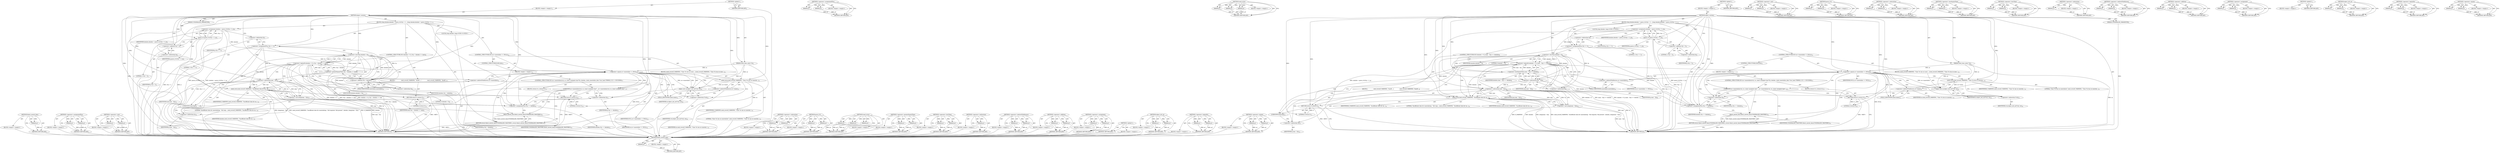 digraph "&lt;operator&gt;.equals" {
vulnerable_177 [label=<(METHOD,finish_nested_data)>];
vulnerable_178 [label=<(PARAM,p1)>];
vulnerable_179 [label=<(BLOCK,&lt;empty&gt;,&lt;empty&gt;)>];
vulnerable_180 [label=<(METHOD_RETURN,ANY)>];
vulnerable_126 [label=<(METHOD,&lt;operator&gt;.assignmentPlus)>];
vulnerable_127 [label=<(PARAM,p1)>];
vulnerable_128 [label=<(PARAM,p2)>];
vulnerable_129 [label=<(BLOCK,&lt;empty&gt;,&lt;empty&gt;)>];
vulnerable_130 [label=<(METHOD_RETURN,ANY)>];
vulnerable_152 [label=<(METHOD,&lt;operator&gt;.cast)>];
vulnerable_153 [label=<(PARAM,p1)>];
vulnerable_154 [label=<(PARAM,p2)>];
vulnerable_155 [label=<(BLOCK,&lt;empty&gt;,&lt;empty&gt;)>];
vulnerable_156 [label=<(METHOD_RETURN,ANY)>];
vulnerable_6 [label=<(METHOD,&lt;global&gt;)<SUB>1</SUB>>];
vulnerable_7 [label=<(BLOCK,&lt;empty&gt;,&lt;empty&gt;)<SUB>1</SUB>>];
vulnerable_8 [label=<(METHOD,object_custom)<SUB>1</SUB>>];
vulnerable_9 [label=<(PARAM,UNSERIALIZE_PARAMETER)<SUB>1</SUB>>];
vulnerable_10 [label=<(PARAM,zend_class_entry *ce)<SUB>1</SUB>>];
vulnerable_11 [label=<(BLOCK,{
	long datalen;

	datalen = parse_iv2((*p) + 2...,{
	long datalen;

	datalen = parse_iv2((*p) + 2...)<SUB>2</SUB>>];
vulnerable_12 [label="<(LOCAL,long datalen: long)<SUB>3</SUB>>"];
vulnerable_13 [label=<(&lt;operator&gt;.assignment,datalen = parse_iv2((*p) + 2, p))<SUB>5</SUB>>];
vulnerable_14 [label=<(IDENTIFIER,datalen,datalen = parse_iv2((*p) + 2, p))<SUB>5</SUB>>];
vulnerable_15 [label=<(parse_iv2,parse_iv2((*p) + 2, p))<SUB>5</SUB>>];
vulnerable_16 [label=<(&lt;operator&gt;.addition,(*p) + 2)<SUB>5</SUB>>];
vulnerable_17 [label=<(&lt;operator&gt;.indirection,*p)<SUB>5</SUB>>];
vulnerable_18 [label=<(IDENTIFIER,p,(*p) + 2)<SUB>5</SUB>>];
vulnerable_19 [label=<(LITERAL,2,(*p) + 2)<SUB>5</SUB>>];
vulnerable_20 [label=<(IDENTIFIER,p,parse_iv2((*p) + 2, p))<SUB>5</SUB>>];
vulnerable_21 [label=<(&lt;operator&gt;.assignmentPlus,(*p) += 2)<SUB>7</SUB>>];
vulnerable_22 [label=<(&lt;operator&gt;.indirection,*p)<SUB>7</SUB>>];
vulnerable_23 [label=<(IDENTIFIER,p,(*p) += 2)<SUB>7</SUB>>];
vulnerable_24 [label=<(LITERAL,2,(*p) += 2)<SUB>7</SUB>>];
vulnerable_25 [label=<(CONTROL_STRUCTURE,IF,if (datalen &lt; 0 || (*p) + datalen &gt;= max))<SUB>9</SUB>>];
vulnerable_26 [label=<(&lt;operator&gt;.logicalOr,datalen &lt; 0 || (*p) + datalen &gt;= max)<SUB>9</SUB>>];
vulnerable_27 [label=<(&lt;operator&gt;.lessThan,datalen &lt; 0)<SUB>9</SUB>>];
vulnerable_28 [label=<(IDENTIFIER,datalen,datalen &lt; 0)<SUB>9</SUB>>];
vulnerable_29 [label=<(LITERAL,0,datalen &lt; 0)<SUB>9</SUB>>];
vulnerable_30 [label=<(&lt;operator&gt;.greaterEqualsThan,(*p) + datalen &gt;= max)<SUB>9</SUB>>];
vulnerable_31 [label=<(&lt;operator&gt;.addition,(*p) + datalen)<SUB>9</SUB>>];
vulnerable_32 [label=<(&lt;operator&gt;.indirection,*p)<SUB>9</SUB>>];
vulnerable_33 [label=<(IDENTIFIER,p,(*p) + datalen)<SUB>9</SUB>>];
vulnerable_34 [label=<(IDENTIFIER,datalen,(*p) + datalen)<SUB>9</SUB>>];
vulnerable_35 [label=<(IDENTIFIER,max,(*p) + datalen &gt;= max)<SUB>9</SUB>>];
vulnerable_36 [label=<(BLOCK,{
                zend_error(E_WARNING, &quot;Insuff...,{
                zend_error(E_WARNING, &quot;Insuff...)<SUB>9</SUB>>];
vulnerable_37 [label=<(zend_error,zend_error(E_WARNING, &quot;Insufficient data for un...)<SUB>10</SUB>>];
vulnerable_38 [label=<(IDENTIFIER,E_WARNING,zend_error(E_WARNING, &quot;Insufficient data for un...)<SUB>10</SUB>>];
vulnerable_39 [label=<(LITERAL,&quot;Insufficient data for unserializing - %ld requ...,zend_error(E_WARNING, &quot;Insufficient data for un...)<SUB>10</SUB>>];
vulnerable_40 [label=<(IDENTIFIER,datalen,zend_error(E_WARNING, &quot;Insufficient data for un...)<SUB>10</SUB>>];
vulnerable_41 [label=<(&lt;operator&gt;.cast,(long)(max - (*p)))<SUB>10</SUB>>];
vulnerable_42 [label=<(UNKNOWN,long,long)<SUB>10</SUB>>];
vulnerable_43 [label=<(&lt;operator&gt;.subtraction,max - (*p))<SUB>10</SUB>>];
vulnerable_44 [label=<(IDENTIFIER,max,max - (*p))<SUB>10</SUB>>];
vulnerable_45 [label=<(&lt;operator&gt;.indirection,*p)<SUB>10</SUB>>];
vulnerable_46 [label=<(IDENTIFIER,p,max - (*p))<SUB>10</SUB>>];
vulnerable_47 [label=<(RETURN,return 0;,return 0;)<SUB>11</SUB>>];
vulnerable_48 [label=<(LITERAL,0,return 0;)<SUB>11</SUB>>];
vulnerable_49 [label=<(CONTROL_STRUCTURE,IF,if (ce-&gt;unserialize == NULL))<SUB>14</SUB>>];
vulnerable_50 [label=<(&lt;operator&gt;.equals,ce-&gt;unserialize == NULL)<SUB>14</SUB>>];
vulnerable_51 [label=<(&lt;operator&gt;.indirectFieldAccess,ce-&gt;unserialize)<SUB>14</SUB>>];
vulnerable_52 [label=<(IDENTIFIER,ce,ce-&gt;unserialize == NULL)<SUB>14</SUB>>];
vulnerable_53 [label=<(FIELD_IDENTIFIER,unserialize,unserialize)<SUB>14</SUB>>];
vulnerable_54 [label=<(IDENTIFIER,NULL,ce-&gt;unserialize == NULL)<SUB>14</SUB>>];
vulnerable_55 [label=<(BLOCK,{
		zend_error(E_WARNING, &quot;Class %s has no unse...,{
		zend_error(E_WARNING, &quot;Class %s has no unse...)<SUB>14</SUB>>];
vulnerable_56 [label=<(zend_error,zend_error(E_WARNING, &quot;Class %s has no unserial...)<SUB>15</SUB>>];
vulnerable_57 [label=<(IDENTIFIER,E_WARNING,zend_error(E_WARNING, &quot;Class %s has no unserial...)<SUB>15</SUB>>];
vulnerable_58 [label=<(LITERAL,&quot;Class %s has no unserializer&quot;,zend_error(E_WARNING, &quot;Class %s has no unserial...)<SUB>15</SUB>>];
vulnerable_59 [label=<(&lt;operator&gt;.indirectFieldAccess,ce-&gt;name)<SUB>15</SUB>>];
vulnerable_60 [label=<(IDENTIFIER,ce,zend_error(E_WARNING, &quot;Class %s has no unserial...)<SUB>15</SUB>>];
vulnerable_61 [label=<(FIELD_IDENTIFIER,name,name)<SUB>15</SUB>>];
vulnerable_62 [label=<(object_init_ex,object_init_ex(*rval, ce))<SUB>16</SUB>>];
vulnerable_63 [label=<(&lt;operator&gt;.indirection,*rval)<SUB>16</SUB>>];
vulnerable_64 [label=<(IDENTIFIER,rval,object_init_ex(*rval, ce))<SUB>16</SUB>>];
vulnerable_65 [label=<(IDENTIFIER,ce,object_init_ex(*rval, ce))<SUB>16</SUB>>];
vulnerable_66 [label=<(CONTROL_STRUCTURE,ELSE,else)<SUB>17</SUB>>];
vulnerable_67 [label=<(BLOCK,&lt;empty&gt;,&lt;empty&gt;)<SUB>17</SUB>>];
vulnerable_68 [label=<(CONTROL_STRUCTURE,IF,if (ce-&gt;unserialize(rval, ce, (const unsigned char*)*p, datalen, (zend_unserialize_data *)var_hash TSRMLS_CC) != SUCCESS))<SUB>17</SUB>>];
vulnerable_69 [label=<(UNKNOWN,ce-&gt;unserialize(rval, ce, (const unsigned char*...,ce-&gt;unserialize(rval, ce, (const unsigned char*...)<SUB>17</SUB>>];
vulnerable_70 [label=<(BLOCK,{
		return 0;
	},{
		return 0;
	})<SUB>17</SUB>>];
vulnerable_71 [label=<(RETURN,return 0;,return 0;)<SUB>18</SUB>>];
vulnerable_72 [label=<(LITERAL,0,return 0;)<SUB>18</SUB>>];
vulnerable_73 [label=<(&lt;operator&gt;.assignmentPlus,(*p) += datalen)<SUB>21</SUB>>];
vulnerable_74 [label=<(&lt;operator&gt;.indirection,*p)<SUB>21</SUB>>];
vulnerable_75 [label=<(IDENTIFIER,p,(*p) += datalen)<SUB>21</SUB>>];
vulnerable_76 [label=<(IDENTIFIER,datalen,(*p) += datalen)<SUB>21</SUB>>];
vulnerable_77 [label=<(RETURN,return finish_nested_data(UNSERIALIZE_PASSTHRU);,return finish_nested_data(UNSERIALIZE_PASSTHRU);)<SUB>23</SUB>>];
vulnerable_78 [label=<(finish_nested_data,finish_nested_data(UNSERIALIZE_PASSTHRU))<SUB>23</SUB>>];
vulnerable_79 [label=<(IDENTIFIER,UNSERIALIZE_PASSTHRU,finish_nested_data(UNSERIALIZE_PASSTHRU))<SUB>23</SUB>>];
vulnerable_80 [label=<(METHOD_RETURN,int)<SUB>1</SUB>>];
vulnerable_82 [label=<(METHOD_RETURN,ANY)<SUB>1</SUB>>];
vulnerable_157 [label=<(METHOD,&lt;operator&gt;.subtraction)>];
vulnerable_158 [label=<(PARAM,p1)>];
vulnerable_159 [label=<(PARAM,p2)>];
vulnerable_160 [label=<(BLOCK,&lt;empty&gt;,&lt;empty&gt;)>];
vulnerable_161 [label=<(METHOD_RETURN,ANY)>];
vulnerable_112 [label=<(METHOD,parse_iv2)>];
vulnerable_113 [label=<(PARAM,p1)>];
vulnerable_114 [label=<(PARAM,p2)>];
vulnerable_115 [label=<(BLOCK,&lt;empty&gt;,&lt;empty&gt;)>];
vulnerable_116 [label=<(METHOD_RETURN,ANY)>];
vulnerable_146 [label=<(METHOD,zend_error)>];
vulnerable_147 [label=<(PARAM,p1)>];
vulnerable_148 [label=<(PARAM,p2)>];
vulnerable_149 [label=<(PARAM,p3)>];
vulnerable_150 [label=<(BLOCK,&lt;empty&gt;,&lt;empty&gt;)>];
vulnerable_151 [label=<(METHOD_RETURN,ANY)>];
vulnerable_141 [label=<(METHOD,&lt;operator&gt;.greaterEqualsThan)>];
vulnerable_142 [label=<(PARAM,p1)>];
vulnerable_143 [label=<(PARAM,p2)>];
vulnerable_144 [label=<(BLOCK,&lt;empty&gt;,&lt;empty&gt;)>];
vulnerable_145 [label=<(METHOD_RETURN,ANY)>];
vulnerable_136 [label=<(METHOD,&lt;operator&gt;.lessThan)>];
vulnerable_137 [label=<(PARAM,p1)>];
vulnerable_138 [label=<(PARAM,p2)>];
vulnerable_139 [label=<(BLOCK,&lt;empty&gt;,&lt;empty&gt;)>];
vulnerable_140 [label=<(METHOD_RETURN,ANY)>];
vulnerable_122 [label=<(METHOD,&lt;operator&gt;.indirection)>];
vulnerable_123 [label=<(PARAM,p1)>];
vulnerable_124 [label=<(BLOCK,&lt;empty&gt;,&lt;empty&gt;)>];
vulnerable_125 [label=<(METHOD_RETURN,ANY)>];
vulnerable_167 [label=<(METHOD,&lt;operator&gt;.indirectFieldAccess)>];
vulnerable_168 [label=<(PARAM,p1)>];
vulnerable_169 [label=<(PARAM,p2)>];
vulnerable_170 [label=<(BLOCK,&lt;empty&gt;,&lt;empty&gt;)>];
vulnerable_171 [label=<(METHOD_RETURN,ANY)>];
vulnerable_117 [label=<(METHOD,&lt;operator&gt;.addition)>];
vulnerable_118 [label=<(PARAM,p1)>];
vulnerable_119 [label=<(PARAM,p2)>];
vulnerable_120 [label=<(BLOCK,&lt;empty&gt;,&lt;empty&gt;)>];
vulnerable_121 [label=<(METHOD_RETURN,ANY)>];
vulnerable_107 [label=<(METHOD,&lt;operator&gt;.assignment)>];
vulnerable_108 [label=<(PARAM,p1)>];
vulnerable_109 [label=<(PARAM,p2)>];
vulnerable_110 [label=<(BLOCK,&lt;empty&gt;,&lt;empty&gt;)>];
vulnerable_111 [label=<(METHOD_RETURN,ANY)>];
vulnerable_101 [label=<(METHOD,&lt;global&gt;)<SUB>1</SUB>>];
vulnerable_102 [label=<(BLOCK,&lt;empty&gt;,&lt;empty&gt;)>];
vulnerable_103 [label=<(METHOD_RETURN,ANY)>];
vulnerable_172 [label=<(METHOD,object_init_ex)>];
vulnerable_173 [label=<(PARAM,p1)>];
vulnerable_174 [label=<(PARAM,p2)>];
vulnerable_175 [label=<(BLOCK,&lt;empty&gt;,&lt;empty&gt;)>];
vulnerable_176 [label=<(METHOD_RETURN,ANY)>];
vulnerable_131 [label=<(METHOD,&lt;operator&gt;.logicalOr)>];
vulnerable_132 [label=<(PARAM,p1)>];
vulnerable_133 [label=<(PARAM,p2)>];
vulnerable_134 [label=<(BLOCK,&lt;empty&gt;,&lt;empty&gt;)>];
vulnerable_135 [label=<(METHOD_RETURN,ANY)>];
vulnerable_162 [label=<(METHOD,&lt;operator&gt;.equals)>];
vulnerable_163 [label=<(PARAM,p1)>];
vulnerable_164 [label=<(PARAM,p2)>];
vulnerable_165 [label=<(BLOCK,&lt;empty&gt;,&lt;empty&gt;)>];
vulnerable_166 [label=<(METHOD_RETURN,ANY)>];
fixed_177 [label=<(METHOD,finish_nested_data)>];
fixed_178 [label=<(PARAM,p1)>];
fixed_179 [label=<(BLOCK,&lt;empty&gt;,&lt;empty&gt;)>];
fixed_180 [label=<(METHOD_RETURN,ANY)>];
fixed_126 [label=<(METHOD,&lt;operator&gt;.assignmentPlus)>];
fixed_127 [label=<(PARAM,p1)>];
fixed_128 [label=<(PARAM,p2)>];
fixed_129 [label=<(BLOCK,&lt;empty&gt;,&lt;empty&gt;)>];
fixed_130 [label=<(METHOD_RETURN,ANY)>];
fixed_151 [label=<(METHOD,zend_error)>];
fixed_152 [label=<(PARAM,p1)>];
fixed_153 [label=<(PARAM,p2)>];
fixed_154 [label=<(PARAM,p3)>];
fixed_155 [label=<(BLOCK,&lt;empty&gt;,&lt;empty&gt;)>];
fixed_156 [label=<(METHOD_RETURN,ANY)>];
fixed_6 [label=<(METHOD,&lt;global&gt;)<SUB>1</SUB>>];
fixed_7 [label=<(BLOCK,&lt;empty&gt;,&lt;empty&gt;)<SUB>1</SUB>>];
fixed_8 [label=<(METHOD,object_custom)<SUB>1</SUB>>];
fixed_9 [label=<(PARAM,UNSERIALIZE_PARAMETER)<SUB>1</SUB>>];
fixed_10 [label=<(PARAM,zend_class_entry *ce)<SUB>1</SUB>>];
fixed_11 [label=<(BLOCK,{
	long datalen;

	datalen = parse_iv2((*p) + 2...,{
	long datalen;

	datalen = parse_iv2((*p) + 2...)<SUB>2</SUB>>];
fixed_12 [label="<(LOCAL,long datalen: long)<SUB>3</SUB>>"];
fixed_13 [label=<(&lt;operator&gt;.assignment,datalen = parse_iv2((*p) + 2, p))<SUB>5</SUB>>];
fixed_14 [label=<(IDENTIFIER,datalen,datalen = parse_iv2((*p) + 2, p))<SUB>5</SUB>>];
fixed_15 [label=<(parse_iv2,parse_iv2((*p) + 2, p))<SUB>5</SUB>>];
fixed_16 [label=<(&lt;operator&gt;.addition,(*p) + 2)<SUB>5</SUB>>];
fixed_17 [label=<(&lt;operator&gt;.indirection,*p)<SUB>5</SUB>>];
fixed_18 [label=<(IDENTIFIER,p,(*p) + 2)<SUB>5</SUB>>];
fixed_19 [label=<(LITERAL,2,(*p) + 2)<SUB>5</SUB>>];
fixed_20 [label=<(IDENTIFIER,p,parse_iv2((*p) + 2, p))<SUB>5</SUB>>];
fixed_21 [label=<(&lt;operator&gt;.assignmentPlus,(*p) += 2)<SUB>7</SUB>>];
fixed_22 [label=<(&lt;operator&gt;.indirection,*p)<SUB>7</SUB>>];
fixed_23 [label=<(IDENTIFIER,p,(*p) += 2)<SUB>7</SUB>>];
fixed_24 [label=<(LITERAL,2,(*p) += 2)<SUB>7</SUB>>];
fixed_25 [label=<(CONTROL_STRUCTURE,IF,if (datalen &lt; 0 || (max - (*p)) &lt;= datalen))<SUB>9</SUB>>];
fixed_26 [label=<(&lt;operator&gt;.logicalOr,datalen &lt; 0 || (max - (*p)) &lt;= datalen)<SUB>9</SUB>>];
fixed_27 [label=<(&lt;operator&gt;.lessThan,datalen &lt; 0)<SUB>9</SUB>>];
fixed_28 [label=<(IDENTIFIER,datalen,datalen &lt; 0)<SUB>9</SUB>>];
fixed_29 [label=<(LITERAL,0,datalen &lt; 0)<SUB>9</SUB>>];
fixed_30 [label=<(&lt;operator&gt;.lessEqualsThan,(max - (*p)) &lt;= datalen)<SUB>9</SUB>>];
fixed_31 [label=<(&lt;operator&gt;.subtraction,max - (*p))<SUB>9</SUB>>];
fixed_32 [label=<(IDENTIFIER,max,max - (*p))<SUB>9</SUB>>];
fixed_33 [label=<(&lt;operator&gt;.indirection,*p)<SUB>9</SUB>>];
fixed_34 [label=<(IDENTIFIER,p,max - (*p))<SUB>9</SUB>>];
fixed_35 [label=<(IDENTIFIER,datalen,(max - (*p)) &lt;= datalen)<SUB>9</SUB>>];
fixed_36 [label=<(BLOCK,{
                zend_error(E_WARNING, &quot;Insuff...,{
                zend_error(E_WARNING, &quot;Insuff...)<SUB>9</SUB>>];
fixed_37 [label=<(zend_error,zend_error(E_WARNING, &quot;Insufficient data for un...)<SUB>10</SUB>>];
fixed_38 [label=<(IDENTIFIER,E_WARNING,zend_error(E_WARNING, &quot;Insufficient data for un...)<SUB>10</SUB>>];
fixed_39 [label=<(LITERAL,&quot;Insufficient data for unserializing - %ld requ...,zend_error(E_WARNING, &quot;Insufficient data for un...)<SUB>10</SUB>>];
fixed_40 [label=<(IDENTIFIER,datalen,zend_error(E_WARNING, &quot;Insufficient data for un...)<SUB>10</SUB>>];
fixed_41 [label=<(&lt;operator&gt;.cast,(long)(max - (*p)))<SUB>10</SUB>>];
fixed_42 [label=<(UNKNOWN,long,long)<SUB>10</SUB>>];
fixed_43 [label=<(&lt;operator&gt;.subtraction,max - (*p))<SUB>10</SUB>>];
fixed_44 [label=<(IDENTIFIER,max,max - (*p))<SUB>10</SUB>>];
fixed_45 [label=<(&lt;operator&gt;.indirection,*p)<SUB>10</SUB>>];
fixed_46 [label=<(IDENTIFIER,p,max - (*p))<SUB>10</SUB>>];
fixed_47 [label=<(RETURN,return 0;,return 0;)<SUB>11</SUB>>];
fixed_48 [label=<(LITERAL,0,return 0;)<SUB>11</SUB>>];
fixed_49 [label=<(CONTROL_STRUCTURE,IF,if (ce-&gt;unserialize == NULL))<SUB>14</SUB>>];
fixed_50 [label=<(&lt;operator&gt;.equals,ce-&gt;unserialize == NULL)<SUB>14</SUB>>];
fixed_51 [label=<(&lt;operator&gt;.indirectFieldAccess,ce-&gt;unserialize)<SUB>14</SUB>>];
fixed_52 [label=<(IDENTIFIER,ce,ce-&gt;unserialize == NULL)<SUB>14</SUB>>];
fixed_53 [label=<(FIELD_IDENTIFIER,unserialize,unserialize)<SUB>14</SUB>>];
fixed_54 [label=<(IDENTIFIER,NULL,ce-&gt;unserialize == NULL)<SUB>14</SUB>>];
fixed_55 [label=<(BLOCK,{
		zend_error(E_WARNING, &quot;Class %s has no unse...,{
		zend_error(E_WARNING, &quot;Class %s has no unse...)<SUB>14</SUB>>];
fixed_56 [label=<(zend_error,zend_error(E_WARNING, &quot;Class %s has no unserial...)<SUB>15</SUB>>];
fixed_57 [label=<(IDENTIFIER,E_WARNING,zend_error(E_WARNING, &quot;Class %s has no unserial...)<SUB>15</SUB>>];
fixed_58 [label=<(LITERAL,&quot;Class %s has no unserializer&quot;,zend_error(E_WARNING, &quot;Class %s has no unserial...)<SUB>15</SUB>>];
fixed_59 [label=<(&lt;operator&gt;.indirectFieldAccess,ce-&gt;name)<SUB>15</SUB>>];
fixed_60 [label=<(IDENTIFIER,ce,zend_error(E_WARNING, &quot;Class %s has no unserial...)<SUB>15</SUB>>];
fixed_61 [label=<(FIELD_IDENTIFIER,name,name)<SUB>15</SUB>>];
fixed_62 [label=<(object_init_ex,object_init_ex(*rval, ce))<SUB>16</SUB>>];
fixed_63 [label=<(&lt;operator&gt;.indirection,*rval)<SUB>16</SUB>>];
fixed_64 [label=<(IDENTIFIER,rval,object_init_ex(*rval, ce))<SUB>16</SUB>>];
fixed_65 [label=<(IDENTIFIER,ce,object_init_ex(*rval, ce))<SUB>16</SUB>>];
fixed_66 [label=<(CONTROL_STRUCTURE,ELSE,else)<SUB>17</SUB>>];
fixed_67 [label=<(BLOCK,&lt;empty&gt;,&lt;empty&gt;)<SUB>17</SUB>>];
fixed_68 [label=<(CONTROL_STRUCTURE,IF,if (ce-&gt;unserialize(rval, ce, (const unsigned char*)*p, datalen, (zend_unserialize_data *)var_hash TSRMLS_CC) != SUCCESS))<SUB>17</SUB>>];
fixed_69 [label=<(UNKNOWN,ce-&gt;unserialize(rval, ce, (const unsigned char*...,ce-&gt;unserialize(rval, ce, (const unsigned char*...)<SUB>17</SUB>>];
fixed_70 [label=<(BLOCK,{
		return 0;
	},{
		return 0;
	})<SUB>17</SUB>>];
fixed_71 [label=<(RETURN,return 0;,return 0;)<SUB>18</SUB>>];
fixed_72 [label=<(LITERAL,0,return 0;)<SUB>18</SUB>>];
fixed_73 [label=<(&lt;operator&gt;.assignmentPlus,(*p) += datalen)<SUB>21</SUB>>];
fixed_74 [label=<(&lt;operator&gt;.indirection,*p)<SUB>21</SUB>>];
fixed_75 [label=<(IDENTIFIER,p,(*p) += datalen)<SUB>21</SUB>>];
fixed_76 [label=<(IDENTIFIER,datalen,(*p) += datalen)<SUB>21</SUB>>];
fixed_77 [label=<(RETURN,return finish_nested_data(UNSERIALIZE_PASSTHRU);,return finish_nested_data(UNSERIALIZE_PASSTHRU);)<SUB>23</SUB>>];
fixed_78 [label=<(finish_nested_data,finish_nested_data(UNSERIALIZE_PASSTHRU))<SUB>23</SUB>>];
fixed_79 [label=<(IDENTIFIER,UNSERIALIZE_PASSTHRU,finish_nested_data(UNSERIALIZE_PASSTHRU))<SUB>23</SUB>>];
fixed_80 [label=<(METHOD_RETURN,int)<SUB>1</SUB>>];
fixed_82 [label=<(METHOD_RETURN,ANY)<SUB>1</SUB>>];
fixed_157 [label=<(METHOD,&lt;operator&gt;.cast)>];
fixed_158 [label=<(PARAM,p1)>];
fixed_159 [label=<(PARAM,p2)>];
fixed_160 [label=<(BLOCK,&lt;empty&gt;,&lt;empty&gt;)>];
fixed_161 [label=<(METHOD_RETURN,ANY)>];
fixed_112 [label=<(METHOD,parse_iv2)>];
fixed_113 [label=<(PARAM,p1)>];
fixed_114 [label=<(PARAM,p2)>];
fixed_115 [label=<(BLOCK,&lt;empty&gt;,&lt;empty&gt;)>];
fixed_116 [label=<(METHOD_RETURN,ANY)>];
fixed_146 [label=<(METHOD,&lt;operator&gt;.subtraction)>];
fixed_147 [label=<(PARAM,p1)>];
fixed_148 [label=<(PARAM,p2)>];
fixed_149 [label=<(BLOCK,&lt;empty&gt;,&lt;empty&gt;)>];
fixed_150 [label=<(METHOD_RETURN,ANY)>];
fixed_141 [label=<(METHOD,&lt;operator&gt;.lessEqualsThan)>];
fixed_142 [label=<(PARAM,p1)>];
fixed_143 [label=<(PARAM,p2)>];
fixed_144 [label=<(BLOCK,&lt;empty&gt;,&lt;empty&gt;)>];
fixed_145 [label=<(METHOD_RETURN,ANY)>];
fixed_136 [label=<(METHOD,&lt;operator&gt;.lessThan)>];
fixed_137 [label=<(PARAM,p1)>];
fixed_138 [label=<(PARAM,p2)>];
fixed_139 [label=<(BLOCK,&lt;empty&gt;,&lt;empty&gt;)>];
fixed_140 [label=<(METHOD_RETURN,ANY)>];
fixed_122 [label=<(METHOD,&lt;operator&gt;.indirection)>];
fixed_123 [label=<(PARAM,p1)>];
fixed_124 [label=<(BLOCK,&lt;empty&gt;,&lt;empty&gt;)>];
fixed_125 [label=<(METHOD_RETURN,ANY)>];
fixed_167 [label=<(METHOD,&lt;operator&gt;.indirectFieldAccess)>];
fixed_168 [label=<(PARAM,p1)>];
fixed_169 [label=<(PARAM,p2)>];
fixed_170 [label=<(BLOCK,&lt;empty&gt;,&lt;empty&gt;)>];
fixed_171 [label=<(METHOD_RETURN,ANY)>];
fixed_117 [label=<(METHOD,&lt;operator&gt;.addition)>];
fixed_118 [label=<(PARAM,p1)>];
fixed_119 [label=<(PARAM,p2)>];
fixed_120 [label=<(BLOCK,&lt;empty&gt;,&lt;empty&gt;)>];
fixed_121 [label=<(METHOD_RETURN,ANY)>];
fixed_107 [label=<(METHOD,&lt;operator&gt;.assignment)>];
fixed_108 [label=<(PARAM,p1)>];
fixed_109 [label=<(PARAM,p2)>];
fixed_110 [label=<(BLOCK,&lt;empty&gt;,&lt;empty&gt;)>];
fixed_111 [label=<(METHOD_RETURN,ANY)>];
fixed_101 [label=<(METHOD,&lt;global&gt;)<SUB>1</SUB>>];
fixed_102 [label=<(BLOCK,&lt;empty&gt;,&lt;empty&gt;)>];
fixed_103 [label=<(METHOD_RETURN,ANY)>];
fixed_172 [label=<(METHOD,object_init_ex)>];
fixed_173 [label=<(PARAM,p1)>];
fixed_174 [label=<(PARAM,p2)>];
fixed_175 [label=<(BLOCK,&lt;empty&gt;,&lt;empty&gt;)>];
fixed_176 [label=<(METHOD_RETURN,ANY)>];
fixed_131 [label=<(METHOD,&lt;operator&gt;.logicalOr)>];
fixed_132 [label=<(PARAM,p1)>];
fixed_133 [label=<(PARAM,p2)>];
fixed_134 [label=<(BLOCK,&lt;empty&gt;,&lt;empty&gt;)>];
fixed_135 [label=<(METHOD_RETURN,ANY)>];
fixed_162 [label=<(METHOD,&lt;operator&gt;.equals)>];
fixed_163 [label=<(PARAM,p1)>];
fixed_164 [label=<(PARAM,p2)>];
fixed_165 [label=<(BLOCK,&lt;empty&gt;,&lt;empty&gt;)>];
fixed_166 [label=<(METHOD_RETURN,ANY)>];
vulnerable_177 -> vulnerable_178  [key=0, label="AST: "];
vulnerable_177 -> vulnerable_178  [key=1, label="DDG: "];
vulnerable_177 -> vulnerable_179  [key=0, label="AST: "];
vulnerable_177 -> vulnerable_180  [key=0, label="AST: "];
vulnerable_177 -> vulnerable_180  [key=1, label="CFG: "];
vulnerable_178 -> vulnerable_180  [key=0, label="DDG: p1"];
vulnerable_179 -> fixed_177  [key=0];
vulnerable_180 -> fixed_177  [key=0];
vulnerable_126 -> vulnerable_127  [key=0, label="AST: "];
vulnerable_126 -> vulnerable_127  [key=1, label="DDG: "];
vulnerable_126 -> vulnerable_129  [key=0, label="AST: "];
vulnerable_126 -> vulnerable_128  [key=0, label="AST: "];
vulnerable_126 -> vulnerable_128  [key=1, label="DDG: "];
vulnerable_126 -> vulnerable_130  [key=0, label="AST: "];
vulnerable_126 -> vulnerable_130  [key=1, label="CFG: "];
vulnerable_127 -> vulnerable_130  [key=0, label="DDG: p1"];
vulnerable_128 -> vulnerable_130  [key=0, label="DDG: p2"];
vulnerable_129 -> fixed_177  [key=0];
vulnerable_130 -> fixed_177  [key=0];
vulnerable_152 -> vulnerable_153  [key=0, label="AST: "];
vulnerable_152 -> vulnerable_153  [key=1, label="DDG: "];
vulnerable_152 -> vulnerable_155  [key=0, label="AST: "];
vulnerable_152 -> vulnerable_154  [key=0, label="AST: "];
vulnerable_152 -> vulnerable_154  [key=1, label="DDG: "];
vulnerable_152 -> vulnerable_156  [key=0, label="AST: "];
vulnerable_152 -> vulnerable_156  [key=1, label="CFG: "];
vulnerable_153 -> vulnerable_156  [key=0, label="DDG: p1"];
vulnerable_154 -> vulnerable_156  [key=0, label="DDG: p2"];
vulnerable_155 -> fixed_177  [key=0];
vulnerable_156 -> fixed_177  [key=0];
vulnerable_6 -> vulnerable_7  [key=0, label="AST: "];
vulnerable_6 -> vulnerable_82  [key=0, label="AST: "];
vulnerable_6 -> vulnerable_82  [key=1, label="CFG: "];
vulnerable_7 -> vulnerable_8  [key=0, label="AST: "];
vulnerable_8 -> vulnerable_9  [key=0, label="AST: "];
vulnerable_8 -> vulnerable_9  [key=1, label="DDG: "];
vulnerable_8 -> vulnerable_10  [key=0, label="AST: "];
vulnerable_8 -> vulnerable_10  [key=1, label="DDG: "];
vulnerable_8 -> vulnerable_11  [key=0, label="AST: "];
vulnerable_8 -> vulnerable_80  [key=0, label="AST: "];
vulnerable_8 -> vulnerable_17  [key=0, label="CFG: "];
vulnerable_8 -> vulnerable_21  [key=0, label="DDG: "];
vulnerable_8 -> vulnerable_73  [key=0, label="DDG: "];
vulnerable_8 -> vulnerable_15  [key=0, label="DDG: "];
vulnerable_8 -> vulnerable_47  [key=0, label="DDG: "];
vulnerable_8 -> vulnerable_50  [key=0, label="DDG: "];
vulnerable_8 -> vulnerable_78  [key=0, label="DDG: "];
vulnerable_8 -> vulnerable_16  [key=0, label="DDG: "];
vulnerable_8 -> vulnerable_27  [key=0, label="DDG: "];
vulnerable_8 -> vulnerable_30  [key=0, label="DDG: "];
vulnerable_8 -> vulnerable_37  [key=0, label="DDG: "];
vulnerable_8 -> vulnerable_48  [key=0, label="DDG: "];
vulnerable_8 -> vulnerable_56  [key=0, label="DDG: "];
vulnerable_8 -> vulnerable_62  [key=0, label="DDG: "];
vulnerable_8 -> vulnerable_31  [key=0, label="DDG: "];
vulnerable_8 -> vulnerable_43  [key=0, label="DDG: "];
vulnerable_8 -> vulnerable_71  [key=0, label="DDG: "];
vulnerable_8 -> vulnerable_72  [key=0, label="DDG: "];
vulnerable_9 -> vulnerable_80  [key=0, label="DDG: "];
vulnerable_10 -> vulnerable_80  [key=0, label="DDG: ce"];
vulnerable_10 -> vulnerable_50  [key=0, label="DDG: ce"];
vulnerable_10 -> vulnerable_56  [key=0, label="DDG: ce"];
vulnerable_10 -> vulnerable_62  [key=0, label="DDG: ce"];
vulnerable_11 -> vulnerable_12  [key=0, label="AST: "];
vulnerable_11 -> vulnerable_13  [key=0, label="AST: "];
vulnerable_11 -> vulnerable_21  [key=0, label="AST: "];
vulnerable_11 -> vulnerable_25  [key=0, label="AST: "];
vulnerable_11 -> vulnerable_49  [key=0, label="AST: "];
vulnerable_11 -> vulnerable_73  [key=0, label="AST: "];
vulnerable_11 -> vulnerable_77  [key=0, label="AST: "];
vulnerable_12 -> fixed_177  [key=0];
vulnerable_13 -> vulnerable_14  [key=0, label="AST: "];
vulnerable_13 -> vulnerable_15  [key=0, label="AST: "];
vulnerable_13 -> vulnerable_22  [key=0, label="CFG: "];
vulnerable_13 -> vulnerable_80  [key=0, label="DDG: parse_iv2((*p) + 2, p)"];
vulnerable_13 -> vulnerable_80  [key=1, label="DDG: datalen = parse_iv2((*p) + 2, p)"];
vulnerable_13 -> vulnerable_27  [key=0, label="DDG: datalen"];
vulnerable_14 -> fixed_177  [key=0];
vulnerable_15 -> vulnerable_16  [key=0, label="AST: "];
vulnerable_15 -> vulnerable_20  [key=0, label="AST: "];
vulnerable_15 -> vulnerable_13  [key=0, label="CFG: "];
vulnerable_15 -> vulnerable_13  [key=1, label="DDG: (*p) + 2"];
vulnerable_15 -> vulnerable_13  [key=2, label="DDG: p"];
vulnerable_15 -> vulnerable_80  [key=0, label="DDG: (*p) + 2"];
vulnerable_15 -> vulnerable_80  [key=1, label="DDG: p"];
vulnerable_16 -> vulnerable_17  [key=0, label="AST: "];
vulnerable_16 -> vulnerable_19  [key=0, label="AST: "];
vulnerable_16 -> vulnerable_15  [key=0, label="CFG: "];
vulnerable_17 -> vulnerable_18  [key=0, label="AST: "];
vulnerable_17 -> vulnerable_16  [key=0, label="CFG: "];
vulnerable_18 -> fixed_177  [key=0];
vulnerable_19 -> fixed_177  [key=0];
vulnerable_20 -> fixed_177  [key=0];
vulnerable_21 -> vulnerable_22  [key=0, label="AST: "];
vulnerable_21 -> vulnerable_24  [key=0, label="AST: "];
vulnerable_21 -> vulnerable_27  [key=0, label="CFG: "];
vulnerable_21 -> vulnerable_80  [key=0, label="DDG: (*p) += 2"];
vulnerable_21 -> vulnerable_73  [key=0, label="DDG: *p"];
vulnerable_21 -> vulnerable_30  [key=0, label="DDG: *p"];
vulnerable_21 -> vulnerable_31  [key=0, label="DDG: *p"];
vulnerable_21 -> vulnerable_43  [key=0, label="DDG: *p"];
vulnerable_22 -> vulnerable_23  [key=0, label="AST: "];
vulnerable_22 -> vulnerable_21  [key=0, label="CFG: "];
vulnerable_23 -> fixed_177  [key=0];
vulnerable_24 -> fixed_177  [key=0];
vulnerable_25 -> vulnerable_26  [key=0, label="AST: "];
vulnerable_25 -> vulnerable_36  [key=0, label="AST: "];
vulnerable_26 -> vulnerable_27  [key=0, label="AST: "];
vulnerable_26 -> vulnerable_30  [key=0, label="AST: "];
vulnerable_26 -> vulnerable_42  [key=0, label="CFG: "];
vulnerable_26 -> vulnerable_42  [key=1, label="CDG: "];
vulnerable_26 -> vulnerable_53  [key=0, label="CFG: "];
vulnerable_26 -> vulnerable_53  [key=1, label="CDG: "];
vulnerable_26 -> vulnerable_80  [key=0, label="DDG: datalen &lt; 0"];
vulnerable_26 -> vulnerable_80  [key=1, label="DDG: (*p) + datalen &gt;= max"];
vulnerable_26 -> vulnerable_80  [key=2, label="DDG: datalen &lt; 0 || (*p) + datalen &gt;= max"];
vulnerable_26 -> vulnerable_47  [key=0, label="CDG: "];
vulnerable_26 -> vulnerable_51  [key=0, label="CDG: "];
vulnerable_26 -> vulnerable_37  [key=0, label="CDG: "];
vulnerable_26 -> vulnerable_41  [key=0, label="CDG: "];
vulnerable_26 -> vulnerable_45  [key=0, label="CDG: "];
vulnerable_26 -> vulnerable_50  [key=0, label="CDG: "];
vulnerable_26 -> vulnerable_43  [key=0, label="CDG: "];
vulnerable_27 -> vulnerable_28  [key=0, label="AST: "];
vulnerable_27 -> vulnerable_29  [key=0, label="AST: "];
vulnerable_27 -> vulnerable_26  [key=0, label="CFG: "];
vulnerable_27 -> vulnerable_26  [key=1, label="DDG: datalen"];
vulnerable_27 -> vulnerable_26  [key=2, label="DDG: 0"];
vulnerable_27 -> vulnerable_32  [key=0, label="CFG: "];
vulnerable_27 -> vulnerable_32  [key=1, label="CDG: "];
vulnerable_27 -> vulnerable_73  [key=0, label="DDG: datalen"];
vulnerable_27 -> vulnerable_30  [key=0, label="DDG: datalen"];
vulnerable_27 -> vulnerable_30  [key=1, label="CDG: "];
vulnerable_27 -> vulnerable_37  [key=0, label="DDG: datalen"];
vulnerable_27 -> vulnerable_31  [key=0, label="DDG: datalen"];
vulnerable_27 -> vulnerable_31  [key=1, label="CDG: "];
vulnerable_28 -> fixed_177  [key=0];
vulnerable_29 -> fixed_177  [key=0];
vulnerable_30 -> vulnerable_31  [key=0, label="AST: "];
vulnerable_30 -> vulnerable_35  [key=0, label="AST: "];
vulnerable_30 -> vulnerable_26  [key=0, label="CFG: "];
vulnerable_30 -> vulnerable_26  [key=1, label="DDG: (*p) + datalen"];
vulnerable_30 -> vulnerable_26  [key=2, label="DDG: max"];
vulnerable_30 -> vulnerable_80  [key=0, label="DDG: (*p) + datalen"];
vulnerable_30 -> vulnerable_43  [key=0, label="DDG: max"];
vulnerable_31 -> vulnerable_32  [key=0, label="AST: "];
vulnerable_31 -> vulnerable_34  [key=0, label="AST: "];
vulnerable_31 -> vulnerable_30  [key=0, label="CFG: "];
vulnerable_32 -> vulnerable_33  [key=0, label="AST: "];
vulnerable_32 -> vulnerable_31  [key=0, label="CFG: "];
vulnerable_33 -> fixed_177  [key=0];
vulnerable_34 -> fixed_177  [key=0];
vulnerable_35 -> fixed_177  [key=0];
vulnerable_36 -> vulnerable_37  [key=0, label="AST: "];
vulnerable_36 -> vulnerable_47  [key=0, label="AST: "];
vulnerable_37 -> vulnerable_38  [key=0, label="AST: "];
vulnerable_37 -> vulnerable_39  [key=0, label="AST: "];
vulnerable_37 -> vulnerable_40  [key=0, label="AST: "];
vulnerable_37 -> vulnerable_41  [key=0, label="AST: "];
vulnerable_37 -> vulnerable_47  [key=0, label="CFG: "];
vulnerable_37 -> vulnerable_80  [key=0, label="DDG: E_WARNING"];
vulnerable_37 -> vulnerable_80  [key=1, label="DDG: datalen"];
vulnerable_37 -> vulnerable_80  [key=2, label="DDG: (long)(max - (*p))"];
vulnerable_37 -> vulnerable_80  [key=3, label="DDG: zend_error(E_WARNING, &quot;Insufficient data for unserializing - %ld required, %ld present&quot;, datalen, (long)(max - (*p)))"];
vulnerable_38 -> fixed_177  [key=0];
vulnerable_39 -> fixed_177  [key=0];
vulnerable_40 -> fixed_177  [key=0];
vulnerable_41 -> vulnerable_42  [key=0, label="AST: "];
vulnerable_41 -> vulnerable_43  [key=0, label="AST: "];
vulnerable_41 -> vulnerable_37  [key=0, label="CFG: "];
vulnerable_41 -> vulnerable_80  [key=0, label="DDG: max - (*p)"];
vulnerable_42 -> vulnerable_45  [key=0, label="CFG: "];
vulnerable_43 -> vulnerable_44  [key=0, label="AST: "];
vulnerable_43 -> vulnerable_45  [key=0, label="AST: "];
vulnerable_43 -> vulnerable_41  [key=0, label="CFG: "];
vulnerable_43 -> vulnerable_41  [key=1, label="DDG: max"];
vulnerable_43 -> vulnerable_41  [key=2, label="DDG: *p"];
vulnerable_43 -> vulnerable_80  [key=0, label="DDG: max"];
vulnerable_43 -> vulnerable_80  [key=1, label="DDG: *p"];
vulnerable_43 -> vulnerable_37  [key=0, label="DDG: max"];
vulnerable_43 -> vulnerable_37  [key=1, label="DDG: *p"];
vulnerable_44 -> fixed_177  [key=0];
vulnerable_45 -> vulnerable_46  [key=0, label="AST: "];
vulnerable_45 -> vulnerable_43  [key=0, label="CFG: "];
vulnerable_46 -> fixed_177  [key=0];
vulnerable_47 -> vulnerable_48  [key=0, label="AST: "];
vulnerable_47 -> vulnerable_80  [key=0, label="CFG: "];
vulnerable_47 -> vulnerable_80  [key=1, label="DDG: &lt;RET&gt;"];
vulnerable_48 -> vulnerable_47  [key=0, label="DDG: 0"];
vulnerable_49 -> vulnerable_50  [key=0, label="AST: "];
vulnerable_49 -> vulnerable_55  [key=0, label="AST: "];
vulnerable_49 -> vulnerable_66  [key=0, label="AST: "];
vulnerable_50 -> vulnerable_51  [key=0, label="AST: "];
vulnerable_50 -> vulnerable_54  [key=0, label="AST: "];
vulnerable_50 -> vulnerable_69  [key=0, label="CFG: "];
vulnerable_50 -> vulnerable_69  [key=1, label="CDG: "];
vulnerable_50 -> vulnerable_61  [key=0, label="CFG: "];
vulnerable_50 -> vulnerable_61  [key=1, label="CDG: "];
vulnerable_50 -> vulnerable_80  [key=0, label="DDG: NULL"];
vulnerable_50 -> vulnerable_62  [key=0, label="DDG: ce-&gt;unserialize"];
vulnerable_50 -> vulnerable_62  [key=1, label="CDG: "];
vulnerable_50 -> vulnerable_73  [key=0, label="CDG: "];
vulnerable_50 -> vulnerable_77  [key=0, label="CDG: "];
vulnerable_50 -> vulnerable_56  [key=0, label="CDG: "];
vulnerable_50 -> vulnerable_74  [key=0, label="CDG: "];
vulnerable_50 -> vulnerable_63  [key=0, label="CDG: "];
vulnerable_50 -> vulnerable_59  [key=0, label="CDG: "];
vulnerable_50 -> vulnerable_78  [key=0, label="CDG: "];
vulnerable_51 -> vulnerable_52  [key=0, label="AST: "];
vulnerable_51 -> vulnerable_53  [key=0, label="AST: "];
vulnerable_51 -> vulnerable_50  [key=0, label="CFG: "];
vulnerable_52 -> fixed_177  [key=0];
vulnerable_53 -> vulnerable_51  [key=0, label="CFG: "];
vulnerable_54 -> fixed_177  [key=0];
vulnerable_55 -> vulnerable_56  [key=0, label="AST: "];
vulnerable_55 -> vulnerable_62  [key=0, label="AST: "];
vulnerable_56 -> vulnerable_57  [key=0, label="AST: "];
vulnerable_56 -> vulnerable_58  [key=0, label="AST: "];
vulnerable_56 -> vulnerable_59  [key=0, label="AST: "];
vulnerable_56 -> vulnerable_63  [key=0, label="CFG: "];
vulnerable_56 -> vulnerable_62  [key=0, label="DDG: ce-&gt;name"];
vulnerable_57 -> fixed_177  [key=0];
vulnerable_58 -> fixed_177  [key=0];
vulnerable_59 -> vulnerable_60  [key=0, label="AST: "];
vulnerable_59 -> vulnerable_61  [key=0, label="AST: "];
vulnerable_59 -> vulnerable_56  [key=0, label="CFG: "];
vulnerable_60 -> fixed_177  [key=0];
vulnerable_61 -> vulnerable_59  [key=0, label="CFG: "];
vulnerable_62 -> vulnerable_63  [key=0, label="AST: "];
vulnerable_62 -> vulnerable_65  [key=0, label="AST: "];
vulnerable_62 -> vulnerable_74  [key=0, label="CFG: "];
vulnerable_63 -> vulnerable_64  [key=0, label="AST: "];
vulnerable_63 -> vulnerable_62  [key=0, label="CFG: "];
vulnerable_64 -> fixed_177  [key=0];
vulnerable_65 -> fixed_177  [key=0];
vulnerable_66 -> vulnerable_67  [key=0, label="AST: "];
vulnerable_67 -> vulnerable_68  [key=0, label="AST: "];
vulnerable_68 -> vulnerable_69  [key=0, label="AST: "];
vulnerable_68 -> vulnerable_70  [key=0, label="AST: "];
vulnerable_69 -> vulnerable_71  [key=0, label="CFG: "];
vulnerable_69 -> vulnerable_71  [key=1, label="CDG: "];
vulnerable_69 -> vulnerable_74  [key=0, label="CFG: "];
vulnerable_69 -> vulnerable_74  [key=1, label="CDG: "];
vulnerable_69 -> vulnerable_73  [key=0, label="CDG: "];
vulnerable_69 -> vulnerable_77  [key=0, label="CDG: "];
vulnerable_69 -> vulnerable_78  [key=0, label="CDG: "];
vulnerable_70 -> vulnerable_71  [key=0, label="AST: "];
vulnerable_71 -> vulnerable_72  [key=0, label="AST: "];
vulnerable_71 -> vulnerable_80  [key=0, label="CFG: "];
vulnerable_71 -> vulnerable_80  [key=1, label="DDG: &lt;RET&gt;"];
vulnerable_72 -> vulnerable_71  [key=0, label="DDG: 0"];
vulnerable_73 -> vulnerable_74  [key=0, label="AST: "];
vulnerable_73 -> vulnerable_76  [key=0, label="AST: "];
vulnerable_73 -> vulnerable_78  [key=0, label="CFG: "];
vulnerable_74 -> vulnerable_75  [key=0, label="AST: "];
vulnerable_74 -> vulnerable_73  [key=0, label="CFG: "];
vulnerable_75 -> fixed_177  [key=0];
vulnerable_76 -> fixed_177  [key=0];
vulnerable_77 -> vulnerable_78  [key=0, label="AST: "];
vulnerable_77 -> vulnerable_80  [key=0, label="CFG: "];
vulnerable_77 -> vulnerable_80  [key=1, label="DDG: &lt;RET&gt;"];
vulnerable_78 -> vulnerable_79  [key=0, label="AST: "];
vulnerable_78 -> vulnerable_77  [key=0, label="CFG: "];
vulnerable_78 -> vulnerable_77  [key=1, label="DDG: finish_nested_data(UNSERIALIZE_PASSTHRU)"];
vulnerable_79 -> fixed_177  [key=0];
vulnerable_80 -> fixed_177  [key=0];
vulnerable_82 -> fixed_177  [key=0];
vulnerable_157 -> vulnerable_158  [key=0, label="AST: "];
vulnerable_157 -> vulnerable_158  [key=1, label="DDG: "];
vulnerable_157 -> vulnerable_160  [key=0, label="AST: "];
vulnerable_157 -> vulnerable_159  [key=0, label="AST: "];
vulnerable_157 -> vulnerable_159  [key=1, label="DDG: "];
vulnerable_157 -> vulnerable_161  [key=0, label="AST: "];
vulnerable_157 -> vulnerable_161  [key=1, label="CFG: "];
vulnerable_158 -> vulnerable_161  [key=0, label="DDG: p1"];
vulnerable_159 -> vulnerable_161  [key=0, label="DDG: p2"];
vulnerable_160 -> fixed_177  [key=0];
vulnerable_161 -> fixed_177  [key=0];
vulnerable_112 -> vulnerable_113  [key=0, label="AST: "];
vulnerable_112 -> vulnerable_113  [key=1, label="DDG: "];
vulnerable_112 -> vulnerable_115  [key=0, label="AST: "];
vulnerable_112 -> vulnerable_114  [key=0, label="AST: "];
vulnerable_112 -> vulnerable_114  [key=1, label="DDG: "];
vulnerable_112 -> vulnerable_116  [key=0, label="AST: "];
vulnerable_112 -> vulnerable_116  [key=1, label="CFG: "];
vulnerable_113 -> vulnerable_116  [key=0, label="DDG: p1"];
vulnerable_114 -> vulnerable_116  [key=0, label="DDG: p2"];
vulnerable_115 -> fixed_177  [key=0];
vulnerable_116 -> fixed_177  [key=0];
vulnerable_146 -> vulnerable_147  [key=0, label="AST: "];
vulnerable_146 -> vulnerable_147  [key=1, label="DDG: "];
vulnerable_146 -> vulnerable_150  [key=0, label="AST: "];
vulnerable_146 -> vulnerable_148  [key=0, label="AST: "];
vulnerable_146 -> vulnerable_148  [key=1, label="DDG: "];
vulnerable_146 -> vulnerable_151  [key=0, label="AST: "];
vulnerable_146 -> vulnerable_151  [key=1, label="CFG: "];
vulnerable_146 -> vulnerable_149  [key=0, label="AST: "];
vulnerable_146 -> vulnerable_149  [key=1, label="DDG: "];
vulnerable_147 -> vulnerable_151  [key=0, label="DDG: p1"];
vulnerable_148 -> vulnerable_151  [key=0, label="DDG: p2"];
vulnerable_149 -> vulnerable_151  [key=0, label="DDG: p3"];
vulnerable_150 -> fixed_177  [key=0];
vulnerable_151 -> fixed_177  [key=0];
vulnerable_141 -> vulnerable_142  [key=0, label="AST: "];
vulnerable_141 -> vulnerable_142  [key=1, label="DDG: "];
vulnerable_141 -> vulnerable_144  [key=0, label="AST: "];
vulnerable_141 -> vulnerable_143  [key=0, label="AST: "];
vulnerable_141 -> vulnerable_143  [key=1, label="DDG: "];
vulnerable_141 -> vulnerable_145  [key=0, label="AST: "];
vulnerable_141 -> vulnerable_145  [key=1, label="CFG: "];
vulnerable_142 -> vulnerable_145  [key=0, label="DDG: p1"];
vulnerable_143 -> vulnerable_145  [key=0, label="DDG: p2"];
vulnerable_144 -> fixed_177  [key=0];
vulnerable_145 -> fixed_177  [key=0];
vulnerable_136 -> vulnerable_137  [key=0, label="AST: "];
vulnerable_136 -> vulnerable_137  [key=1, label="DDG: "];
vulnerable_136 -> vulnerable_139  [key=0, label="AST: "];
vulnerable_136 -> vulnerable_138  [key=0, label="AST: "];
vulnerable_136 -> vulnerable_138  [key=1, label="DDG: "];
vulnerable_136 -> vulnerable_140  [key=0, label="AST: "];
vulnerable_136 -> vulnerable_140  [key=1, label="CFG: "];
vulnerable_137 -> vulnerable_140  [key=0, label="DDG: p1"];
vulnerable_138 -> vulnerable_140  [key=0, label="DDG: p2"];
vulnerable_139 -> fixed_177  [key=0];
vulnerable_140 -> fixed_177  [key=0];
vulnerable_122 -> vulnerable_123  [key=0, label="AST: "];
vulnerable_122 -> vulnerable_123  [key=1, label="DDG: "];
vulnerable_122 -> vulnerable_124  [key=0, label="AST: "];
vulnerable_122 -> vulnerable_125  [key=0, label="AST: "];
vulnerable_122 -> vulnerable_125  [key=1, label="CFG: "];
vulnerable_123 -> vulnerable_125  [key=0, label="DDG: p1"];
vulnerable_124 -> fixed_177  [key=0];
vulnerable_125 -> fixed_177  [key=0];
vulnerable_167 -> vulnerable_168  [key=0, label="AST: "];
vulnerable_167 -> vulnerable_168  [key=1, label="DDG: "];
vulnerable_167 -> vulnerable_170  [key=0, label="AST: "];
vulnerable_167 -> vulnerable_169  [key=0, label="AST: "];
vulnerable_167 -> vulnerable_169  [key=1, label="DDG: "];
vulnerable_167 -> vulnerable_171  [key=0, label="AST: "];
vulnerable_167 -> vulnerable_171  [key=1, label="CFG: "];
vulnerable_168 -> vulnerable_171  [key=0, label="DDG: p1"];
vulnerable_169 -> vulnerable_171  [key=0, label="DDG: p2"];
vulnerable_170 -> fixed_177  [key=0];
vulnerable_171 -> fixed_177  [key=0];
vulnerable_117 -> vulnerable_118  [key=0, label="AST: "];
vulnerable_117 -> vulnerable_118  [key=1, label="DDG: "];
vulnerable_117 -> vulnerable_120  [key=0, label="AST: "];
vulnerable_117 -> vulnerable_119  [key=0, label="AST: "];
vulnerable_117 -> vulnerable_119  [key=1, label="DDG: "];
vulnerable_117 -> vulnerable_121  [key=0, label="AST: "];
vulnerable_117 -> vulnerable_121  [key=1, label="CFG: "];
vulnerable_118 -> vulnerable_121  [key=0, label="DDG: p1"];
vulnerable_119 -> vulnerable_121  [key=0, label="DDG: p2"];
vulnerable_120 -> fixed_177  [key=0];
vulnerable_121 -> fixed_177  [key=0];
vulnerable_107 -> vulnerable_108  [key=0, label="AST: "];
vulnerable_107 -> vulnerable_108  [key=1, label="DDG: "];
vulnerable_107 -> vulnerable_110  [key=0, label="AST: "];
vulnerable_107 -> vulnerable_109  [key=0, label="AST: "];
vulnerable_107 -> vulnerable_109  [key=1, label="DDG: "];
vulnerable_107 -> vulnerable_111  [key=0, label="AST: "];
vulnerable_107 -> vulnerable_111  [key=1, label="CFG: "];
vulnerable_108 -> vulnerable_111  [key=0, label="DDG: p1"];
vulnerable_109 -> vulnerable_111  [key=0, label="DDG: p2"];
vulnerable_110 -> fixed_177  [key=0];
vulnerable_111 -> fixed_177  [key=0];
vulnerable_101 -> vulnerable_102  [key=0, label="AST: "];
vulnerable_101 -> vulnerable_103  [key=0, label="AST: "];
vulnerable_101 -> vulnerable_103  [key=1, label="CFG: "];
vulnerable_102 -> fixed_177  [key=0];
vulnerable_103 -> fixed_177  [key=0];
vulnerable_172 -> vulnerable_173  [key=0, label="AST: "];
vulnerable_172 -> vulnerable_173  [key=1, label="DDG: "];
vulnerable_172 -> vulnerable_175  [key=0, label="AST: "];
vulnerable_172 -> vulnerable_174  [key=0, label="AST: "];
vulnerable_172 -> vulnerable_174  [key=1, label="DDG: "];
vulnerable_172 -> vulnerable_176  [key=0, label="AST: "];
vulnerable_172 -> vulnerable_176  [key=1, label="CFG: "];
vulnerable_173 -> vulnerable_176  [key=0, label="DDG: p1"];
vulnerable_174 -> vulnerable_176  [key=0, label="DDG: p2"];
vulnerable_175 -> fixed_177  [key=0];
vulnerable_176 -> fixed_177  [key=0];
vulnerable_131 -> vulnerable_132  [key=0, label="AST: "];
vulnerable_131 -> vulnerable_132  [key=1, label="DDG: "];
vulnerable_131 -> vulnerable_134  [key=0, label="AST: "];
vulnerable_131 -> vulnerable_133  [key=0, label="AST: "];
vulnerable_131 -> vulnerable_133  [key=1, label="DDG: "];
vulnerable_131 -> vulnerable_135  [key=0, label="AST: "];
vulnerable_131 -> vulnerable_135  [key=1, label="CFG: "];
vulnerable_132 -> vulnerable_135  [key=0, label="DDG: p1"];
vulnerable_133 -> vulnerable_135  [key=0, label="DDG: p2"];
vulnerable_134 -> fixed_177  [key=0];
vulnerable_135 -> fixed_177  [key=0];
vulnerable_162 -> vulnerable_163  [key=0, label="AST: "];
vulnerable_162 -> vulnerable_163  [key=1, label="DDG: "];
vulnerable_162 -> vulnerable_165  [key=0, label="AST: "];
vulnerable_162 -> vulnerable_164  [key=0, label="AST: "];
vulnerable_162 -> vulnerable_164  [key=1, label="DDG: "];
vulnerable_162 -> vulnerable_166  [key=0, label="AST: "];
vulnerable_162 -> vulnerable_166  [key=1, label="CFG: "];
vulnerable_163 -> vulnerable_166  [key=0, label="DDG: p1"];
vulnerable_164 -> vulnerable_166  [key=0, label="DDG: p2"];
vulnerable_165 -> fixed_177  [key=0];
vulnerable_166 -> fixed_177  [key=0];
fixed_177 -> fixed_178  [key=0, label="AST: "];
fixed_177 -> fixed_178  [key=1, label="DDG: "];
fixed_177 -> fixed_179  [key=0, label="AST: "];
fixed_177 -> fixed_180  [key=0, label="AST: "];
fixed_177 -> fixed_180  [key=1, label="CFG: "];
fixed_178 -> fixed_180  [key=0, label="DDG: p1"];
fixed_126 -> fixed_127  [key=0, label="AST: "];
fixed_126 -> fixed_127  [key=1, label="DDG: "];
fixed_126 -> fixed_129  [key=0, label="AST: "];
fixed_126 -> fixed_128  [key=0, label="AST: "];
fixed_126 -> fixed_128  [key=1, label="DDG: "];
fixed_126 -> fixed_130  [key=0, label="AST: "];
fixed_126 -> fixed_130  [key=1, label="CFG: "];
fixed_127 -> fixed_130  [key=0, label="DDG: p1"];
fixed_128 -> fixed_130  [key=0, label="DDG: p2"];
fixed_151 -> fixed_152  [key=0, label="AST: "];
fixed_151 -> fixed_152  [key=1, label="DDG: "];
fixed_151 -> fixed_155  [key=0, label="AST: "];
fixed_151 -> fixed_153  [key=0, label="AST: "];
fixed_151 -> fixed_153  [key=1, label="DDG: "];
fixed_151 -> fixed_156  [key=0, label="AST: "];
fixed_151 -> fixed_156  [key=1, label="CFG: "];
fixed_151 -> fixed_154  [key=0, label="AST: "];
fixed_151 -> fixed_154  [key=1, label="DDG: "];
fixed_152 -> fixed_156  [key=0, label="DDG: p1"];
fixed_153 -> fixed_156  [key=0, label="DDG: p2"];
fixed_154 -> fixed_156  [key=0, label="DDG: p3"];
fixed_6 -> fixed_7  [key=0, label="AST: "];
fixed_6 -> fixed_82  [key=0, label="AST: "];
fixed_6 -> fixed_82  [key=1, label="CFG: "];
fixed_7 -> fixed_8  [key=0, label="AST: "];
fixed_8 -> fixed_9  [key=0, label="AST: "];
fixed_8 -> fixed_9  [key=1, label="DDG: "];
fixed_8 -> fixed_10  [key=0, label="AST: "];
fixed_8 -> fixed_10  [key=1, label="DDG: "];
fixed_8 -> fixed_11  [key=0, label="AST: "];
fixed_8 -> fixed_80  [key=0, label="AST: "];
fixed_8 -> fixed_17  [key=0, label="CFG: "];
fixed_8 -> fixed_21  [key=0, label="DDG: "];
fixed_8 -> fixed_73  [key=0, label="DDG: "];
fixed_8 -> fixed_15  [key=0, label="DDG: "];
fixed_8 -> fixed_47  [key=0, label="DDG: "];
fixed_8 -> fixed_50  [key=0, label="DDG: "];
fixed_8 -> fixed_78  [key=0, label="DDG: "];
fixed_8 -> fixed_16  [key=0, label="DDG: "];
fixed_8 -> fixed_27  [key=0, label="DDG: "];
fixed_8 -> fixed_30  [key=0, label="DDG: "];
fixed_8 -> fixed_37  [key=0, label="DDG: "];
fixed_8 -> fixed_48  [key=0, label="DDG: "];
fixed_8 -> fixed_56  [key=0, label="DDG: "];
fixed_8 -> fixed_62  [key=0, label="DDG: "];
fixed_8 -> fixed_31  [key=0, label="DDG: "];
fixed_8 -> fixed_43  [key=0, label="DDG: "];
fixed_8 -> fixed_71  [key=0, label="DDG: "];
fixed_8 -> fixed_72  [key=0, label="DDG: "];
fixed_9 -> fixed_80  [key=0, label="DDG: "];
fixed_10 -> fixed_80  [key=0, label="DDG: ce"];
fixed_10 -> fixed_50  [key=0, label="DDG: ce"];
fixed_10 -> fixed_56  [key=0, label="DDG: ce"];
fixed_10 -> fixed_62  [key=0, label="DDG: ce"];
fixed_11 -> fixed_12  [key=0, label="AST: "];
fixed_11 -> fixed_13  [key=0, label="AST: "];
fixed_11 -> fixed_21  [key=0, label="AST: "];
fixed_11 -> fixed_25  [key=0, label="AST: "];
fixed_11 -> fixed_49  [key=0, label="AST: "];
fixed_11 -> fixed_73  [key=0, label="AST: "];
fixed_11 -> fixed_77  [key=0, label="AST: "];
fixed_13 -> fixed_14  [key=0, label="AST: "];
fixed_13 -> fixed_15  [key=0, label="AST: "];
fixed_13 -> fixed_22  [key=0, label="CFG: "];
fixed_13 -> fixed_80  [key=0, label="DDG: parse_iv2((*p) + 2, p)"];
fixed_13 -> fixed_80  [key=1, label="DDG: datalen = parse_iv2((*p) + 2, p)"];
fixed_13 -> fixed_27  [key=0, label="DDG: datalen"];
fixed_15 -> fixed_16  [key=0, label="AST: "];
fixed_15 -> fixed_20  [key=0, label="AST: "];
fixed_15 -> fixed_13  [key=0, label="CFG: "];
fixed_15 -> fixed_13  [key=1, label="DDG: (*p) + 2"];
fixed_15 -> fixed_13  [key=2, label="DDG: p"];
fixed_15 -> fixed_80  [key=0, label="DDG: (*p) + 2"];
fixed_15 -> fixed_80  [key=1, label="DDG: p"];
fixed_16 -> fixed_17  [key=0, label="AST: "];
fixed_16 -> fixed_19  [key=0, label="AST: "];
fixed_16 -> fixed_15  [key=0, label="CFG: "];
fixed_17 -> fixed_18  [key=0, label="AST: "];
fixed_17 -> fixed_16  [key=0, label="CFG: "];
fixed_21 -> fixed_22  [key=0, label="AST: "];
fixed_21 -> fixed_24  [key=0, label="AST: "];
fixed_21 -> fixed_27  [key=0, label="CFG: "];
fixed_21 -> fixed_80  [key=0, label="DDG: (*p) += 2"];
fixed_21 -> fixed_73  [key=0, label="DDG: *p"];
fixed_21 -> fixed_31  [key=0, label="DDG: *p"];
fixed_21 -> fixed_43  [key=0, label="DDG: *p"];
fixed_22 -> fixed_23  [key=0, label="AST: "];
fixed_22 -> fixed_21  [key=0, label="CFG: "];
fixed_25 -> fixed_26  [key=0, label="AST: "];
fixed_25 -> fixed_36  [key=0, label="AST: "];
fixed_26 -> fixed_27  [key=0, label="AST: "];
fixed_26 -> fixed_30  [key=0, label="AST: "];
fixed_26 -> fixed_42  [key=0, label="CFG: "];
fixed_26 -> fixed_42  [key=1, label="CDG: "];
fixed_26 -> fixed_53  [key=0, label="CFG: "];
fixed_26 -> fixed_53  [key=1, label="CDG: "];
fixed_26 -> fixed_80  [key=0, label="DDG: datalen &lt; 0"];
fixed_26 -> fixed_80  [key=1, label="DDG: (max - (*p)) &lt;= datalen"];
fixed_26 -> fixed_80  [key=2, label="DDG: datalen &lt; 0 || (max - (*p)) &lt;= datalen"];
fixed_26 -> fixed_47  [key=0, label="CDG: "];
fixed_26 -> fixed_51  [key=0, label="CDG: "];
fixed_26 -> fixed_37  [key=0, label="CDG: "];
fixed_26 -> fixed_41  [key=0, label="CDG: "];
fixed_26 -> fixed_45  [key=0, label="CDG: "];
fixed_26 -> fixed_50  [key=0, label="CDG: "];
fixed_26 -> fixed_43  [key=0, label="CDG: "];
fixed_27 -> fixed_28  [key=0, label="AST: "];
fixed_27 -> fixed_29  [key=0, label="AST: "];
fixed_27 -> fixed_26  [key=0, label="CFG: "];
fixed_27 -> fixed_26  [key=1, label="DDG: datalen"];
fixed_27 -> fixed_26  [key=2, label="DDG: 0"];
fixed_27 -> fixed_33  [key=0, label="CFG: "];
fixed_27 -> fixed_33  [key=1, label="CDG: "];
fixed_27 -> fixed_73  [key=0, label="DDG: datalen"];
fixed_27 -> fixed_30  [key=0, label="DDG: datalen"];
fixed_27 -> fixed_30  [key=1, label="CDG: "];
fixed_27 -> fixed_37  [key=0, label="DDG: datalen"];
fixed_27 -> fixed_31  [key=0, label="CDG: "];
fixed_30 -> fixed_31  [key=0, label="AST: "];
fixed_30 -> fixed_35  [key=0, label="AST: "];
fixed_30 -> fixed_26  [key=0, label="CFG: "];
fixed_30 -> fixed_26  [key=1, label="DDG: max - (*p)"];
fixed_30 -> fixed_26  [key=2, label="DDG: datalen"];
fixed_30 -> fixed_73  [key=0, label="DDG: datalen"];
fixed_30 -> fixed_37  [key=0, label="DDG: datalen"];
fixed_31 -> fixed_32  [key=0, label="AST: "];
fixed_31 -> fixed_33  [key=0, label="AST: "];
fixed_31 -> fixed_30  [key=0, label="CFG: "];
fixed_31 -> fixed_30  [key=1, label="DDG: max"];
fixed_31 -> fixed_30  [key=2, label="DDG: *p"];
fixed_31 -> fixed_73  [key=0, label="DDG: *p"];
fixed_31 -> fixed_43  [key=0, label="DDG: max"];
fixed_31 -> fixed_43  [key=1, label="DDG: *p"];
fixed_33 -> fixed_34  [key=0, label="AST: "];
fixed_33 -> fixed_31  [key=0, label="CFG: "];
fixed_36 -> fixed_37  [key=0, label="AST: "];
fixed_36 -> fixed_47  [key=0, label="AST: "];
fixed_37 -> fixed_38  [key=0, label="AST: "];
fixed_37 -> fixed_39  [key=0, label="AST: "];
fixed_37 -> fixed_40  [key=0, label="AST: "];
fixed_37 -> fixed_41  [key=0, label="AST: "];
fixed_37 -> fixed_47  [key=0, label="CFG: "];
fixed_37 -> fixed_80  [key=0, label="DDG: E_WARNING"];
fixed_37 -> fixed_80  [key=1, label="DDG: datalen"];
fixed_37 -> fixed_80  [key=2, label="DDG: (long)(max - (*p))"];
fixed_37 -> fixed_80  [key=3, label="DDG: zend_error(E_WARNING, &quot;Insufficient data for unserializing - %ld required, %ld present&quot;, datalen, (long)(max - (*p)))"];
fixed_41 -> fixed_42  [key=0, label="AST: "];
fixed_41 -> fixed_43  [key=0, label="AST: "];
fixed_41 -> fixed_37  [key=0, label="CFG: "];
fixed_41 -> fixed_80  [key=0, label="DDG: max - (*p)"];
fixed_42 -> fixed_45  [key=0, label="CFG: "];
fixed_43 -> fixed_44  [key=0, label="AST: "];
fixed_43 -> fixed_45  [key=0, label="AST: "];
fixed_43 -> fixed_41  [key=0, label="CFG: "];
fixed_43 -> fixed_41  [key=1, label="DDG: max"];
fixed_43 -> fixed_41  [key=2, label="DDG: *p"];
fixed_43 -> fixed_80  [key=0, label="DDG: max"];
fixed_43 -> fixed_80  [key=1, label="DDG: *p"];
fixed_43 -> fixed_37  [key=0, label="DDG: max"];
fixed_43 -> fixed_37  [key=1, label="DDG: *p"];
fixed_45 -> fixed_46  [key=0, label="AST: "];
fixed_45 -> fixed_43  [key=0, label="CFG: "];
fixed_47 -> fixed_48  [key=0, label="AST: "];
fixed_47 -> fixed_80  [key=0, label="CFG: "];
fixed_47 -> fixed_80  [key=1, label="DDG: &lt;RET&gt;"];
fixed_48 -> fixed_47  [key=0, label="DDG: 0"];
fixed_49 -> fixed_50  [key=0, label="AST: "];
fixed_49 -> fixed_55  [key=0, label="AST: "];
fixed_49 -> fixed_66  [key=0, label="AST: "];
fixed_50 -> fixed_51  [key=0, label="AST: "];
fixed_50 -> fixed_54  [key=0, label="AST: "];
fixed_50 -> fixed_69  [key=0, label="CFG: "];
fixed_50 -> fixed_69  [key=1, label="CDG: "];
fixed_50 -> fixed_61  [key=0, label="CFG: "];
fixed_50 -> fixed_61  [key=1, label="CDG: "];
fixed_50 -> fixed_80  [key=0, label="DDG: NULL"];
fixed_50 -> fixed_62  [key=0, label="DDG: ce-&gt;unserialize"];
fixed_50 -> fixed_62  [key=1, label="CDG: "];
fixed_50 -> fixed_73  [key=0, label="CDG: "];
fixed_50 -> fixed_77  [key=0, label="CDG: "];
fixed_50 -> fixed_56  [key=0, label="CDG: "];
fixed_50 -> fixed_74  [key=0, label="CDG: "];
fixed_50 -> fixed_63  [key=0, label="CDG: "];
fixed_50 -> fixed_59  [key=0, label="CDG: "];
fixed_50 -> fixed_78  [key=0, label="CDG: "];
fixed_51 -> fixed_52  [key=0, label="AST: "];
fixed_51 -> fixed_53  [key=0, label="AST: "];
fixed_51 -> fixed_50  [key=0, label="CFG: "];
fixed_53 -> fixed_51  [key=0, label="CFG: "];
fixed_55 -> fixed_56  [key=0, label="AST: "];
fixed_55 -> fixed_62  [key=0, label="AST: "];
fixed_56 -> fixed_57  [key=0, label="AST: "];
fixed_56 -> fixed_58  [key=0, label="AST: "];
fixed_56 -> fixed_59  [key=0, label="AST: "];
fixed_56 -> fixed_63  [key=0, label="CFG: "];
fixed_56 -> fixed_62  [key=0, label="DDG: ce-&gt;name"];
fixed_59 -> fixed_60  [key=0, label="AST: "];
fixed_59 -> fixed_61  [key=0, label="AST: "];
fixed_59 -> fixed_56  [key=0, label="CFG: "];
fixed_61 -> fixed_59  [key=0, label="CFG: "];
fixed_62 -> fixed_63  [key=0, label="AST: "];
fixed_62 -> fixed_65  [key=0, label="AST: "];
fixed_62 -> fixed_74  [key=0, label="CFG: "];
fixed_63 -> fixed_64  [key=0, label="AST: "];
fixed_63 -> fixed_62  [key=0, label="CFG: "];
fixed_66 -> fixed_67  [key=0, label="AST: "];
fixed_67 -> fixed_68  [key=0, label="AST: "];
fixed_68 -> fixed_69  [key=0, label="AST: "];
fixed_68 -> fixed_70  [key=0, label="AST: "];
fixed_69 -> fixed_71  [key=0, label="CFG: "];
fixed_69 -> fixed_71  [key=1, label="CDG: "];
fixed_69 -> fixed_74  [key=0, label="CFG: "];
fixed_69 -> fixed_74  [key=1, label="CDG: "];
fixed_69 -> fixed_73  [key=0, label="CDG: "];
fixed_69 -> fixed_77  [key=0, label="CDG: "];
fixed_69 -> fixed_78  [key=0, label="CDG: "];
fixed_70 -> fixed_71  [key=0, label="AST: "];
fixed_71 -> fixed_72  [key=0, label="AST: "];
fixed_71 -> fixed_80  [key=0, label="CFG: "];
fixed_71 -> fixed_80  [key=1, label="DDG: &lt;RET&gt;"];
fixed_72 -> fixed_71  [key=0, label="DDG: 0"];
fixed_73 -> fixed_74  [key=0, label="AST: "];
fixed_73 -> fixed_76  [key=0, label="AST: "];
fixed_73 -> fixed_78  [key=0, label="CFG: "];
fixed_74 -> fixed_75  [key=0, label="AST: "];
fixed_74 -> fixed_73  [key=0, label="CFG: "];
fixed_77 -> fixed_78  [key=0, label="AST: "];
fixed_77 -> fixed_80  [key=0, label="CFG: "];
fixed_77 -> fixed_80  [key=1, label="DDG: &lt;RET&gt;"];
fixed_78 -> fixed_79  [key=0, label="AST: "];
fixed_78 -> fixed_77  [key=0, label="CFG: "];
fixed_78 -> fixed_77  [key=1, label="DDG: finish_nested_data(UNSERIALIZE_PASSTHRU)"];
fixed_157 -> fixed_158  [key=0, label="AST: "];
fixed_157 -> fixed_158  [key=1, label="DDG: "];
fixed_157 -> fixed_160  [key=0, label="AST: "];
fixed_157 -> fixed_159  [key=0, label="AST: "];
fixed_157 -> fixed_159  [key=1, label="DDG: "];
fixed_157 -> fixed_161  [key=0, label="AST: "];
fixed_157 -> fixed_161  [key=1, label="CFG: "];
fixed_158 -> fixed_161  [key=0, label="DDG: p1"];
fixed_159 -> fixed_161  [key=0, label="DDG: p2"];
fixed_112 -> fixed_113  [key=0, label="AST: "];
fixed_112 -> fixed_113  [key=1, label="DDG: "];
fixed_112 -> fixed_115  [key=0, label="AST: "];
fixed_112 -> fixed_114  [key=0, label="AST: "];
fixed_112 -> fixed_114  [key=1, label="DDG: "];
fixed_112 -> fixed_116  [key=0, label="AST: "];
fixed_112 -> fixed_116  [key=1, label="CFG: "];
fixed_113 -> fixed_116  [key=0, label="DDG: p1"];
fixed_114 -> fixed_116  [key=0, label="DDG: p2"];
fixed_146 -> fixed_147  [key=0, label="AST: "];
fixed_146 -> fixed_147  [key=1, label="DDG: "];
fixed_146 -> fixed_149  [key=0, label="AST: "];
fixed_146 -> fixed_148  [key=0, label="AST: "];
fixed_146 -> fixed_148  [key=1, label="DDG: "];
fixed_146 -> fixed_150  [key=0, label="AST: "];
fixed_146 -> fixed_150  [key=1, label="CFG: "];
fixed_147 -> fixed_150  [key=0, label="DDG: p1"];
fixed_148 -> fixed_150  [key=0, label="DDG: p2"];
fixed_141 -> fixed_142  [key=0, label="AST: "];
fixed_141 -> fixed_142  [key=1, label="DDG: "];
fixed_141 -> fixed_144  [key=0, label="AST: "];
fixed_141 -> fixed_143  [key=0, label="AST: "];
fixed_141 -> fixed_143  [key=1, label="DDG: "];
fixed_141 -> fixed_145  [key=0, label="AST: "];
fixed_141 -> fixed_145  [key=1, label="CFG: "];
fixed_142 -> fixed_145  [key=0, label="DDG: p1"];
fixed_143 -> fixed_145  [key=0, label="DDG: p2"];
fixed_136 -> fixed_137  [key=0, label="AST: "];
fixed_136 -> fixed_137  [key=1, label="DDG: "];
fixed_136 -> fixed_139  [key=0, label="AST: "];
fixed_136 -> fixed_138  [key=0, label="AST: "];
fixed_136 -> fixed_138  [key=1, label="DDG: "];
fixed_136 -> fixed_140  [key=0, label="AST: "];
fixed_136 -> fixed_140  [key=1, label="CFG: "];
fixed_137 -> fixed_140  [key=0, label="DDG: p1"];
fixed_138 -> fixed_140  [key=0, label="DDG: p2"];
fixed_122 -> fixed_123  [key=0, label="AST: "];
fixed_122 -> fixed_123  [key=1, label="DDG: "];
fixed_122 -> fixed_124  [key=0, label="AST: "];
fixed_122 -> fixed_125  [key=0, label="AST: "];
fixed_122 -> fixed_125  [key=1, label="CFG: "];
fixed_123 -> fixed_125  [key=0, label="DDG: p1"];
fixed_167 -> fixed_168  [key=0, label="AST: "];
fixed_167 -> fixed_168  [key=1, label="DDG: "];
fixed_167 -> fixed_170  [key=0, label="AST: "];
fixed_167 -> fixed_169  [key=0, label="AST: "];
fixed_167 -> fixed_169  [key=1, label="DDG: "];
fixed_167 -> fixed_171  [key=0, label="AST: "];
fixed_167 -> fixed_171  [key=1, label="CFG: "];
fixed_168 -> fixed_171  [key=0, label="DDG: p1"];
fixed_169 -> fixed_171  [key=0, label="DDG: p2"];
fixed_117 -> fixed_118  [key=0, label="AST: "];
fixed_117 -> fixed_118  [key=1, label="DDG: "];
fixed_117 -> fixed_120  [key=0, label="AST: "];
fixed_117 -> fixed_119  [key=0, label="AST: "];
fixed_117 -> fixed_119  [key=1, label="DDG: "];
fixed_117 -> fixed_121  [key=0, label="AST: "];
fixed_117 -> fixed_121  [key=1, label="CFG: "];
fixed_118 -> fixed_121  [key=0, label="DDG: p1"];
fixed_119 -> fixed_121  [key=0, label="DDG: p2"];
fixed_107 -> fixed_108  [key=0, label="AST: "];
fixed_107 -> fixed_108  [key=1, label="DDG: "];
fixed_107 -> fixed_110  [key=0, label="AST: "];
fixed_107 -> fixed_109  [key=0, label="AST: "];
fixed_107 -> fixed_109  [key=1, label="DDG: "];
fixed_107 -> fixed_111  [key=0, label="AST: "];
fixed_107 -> fixed_111  [key=1, label="CFG: "];
fixed_108 -> fixed_111  [key=0, label="DDG: p1"];
fixed_109 -> fixed_111  [key=0, label="DDG: p2"];
fixed_101 -> fixed_102  [key=0, label="AST: "];
fixed_101 -> fixed_103  [key=0, label="AST: "];
fixed_101 -> fixed_103  [key=1, label="CFG: "];
fixed_172 -> fixed_173  [key=0, label="AST: "];
fixed_172 -> fixed_173  [key=1, label="DDG: "];
fixed_172 -> fixed_175  [key=0, label="AST: "];
fixed_172 -> fixed_174  [key=0, label="AST: "];
fixed_172 -> fixed_174  [key=1, label="DDG: "];
fixed_172 -> fixed_176  [key=0, label="AST: "];
fixed_172 -> fixed_176  [key=1, label="CFG: "];
fixed_173 -> fixed_176  [key=0, label="DDG: p1"];
fixed_174 -> fixed_176  [key=0, label="DDG: p2"];
fixed_131 -> fixed_132  [key=0, label="AST: "];
fixed_131 -> fixed_132  [key=1, label="DDG: "];
fixed_131 -> fixed_134  [key=0, label="AST: "];
fixed_131 -> fixed_133  [key=0, label="AST: "];
fixed_131 -> fixed_133  [key=1, label="DDG: "];
fixed_131 -> fixed_135  [key=0, label="AST: "];
fixed_131 -> fixed_135  [key=1, label="CFG: "];
fixed_132 -> fixed_135  [key=0, label="DDG: p1"];
fixed_133 -> fixed_135  [key=0, label="DDG: p2"];
fixed_162 -> fixed_163  [key=0, label="AST: "];
fixed_162 -> fixed_163  [key=1, label="DDG: "];
fixed_162 -> fixed_165  [key=0, label="AST: "];
fixed_162 -> fixed_164  [key=0, label="AST: "];
fixed_162 -> fixed_164  [key=1, label="DDG: "];
fixed_162 -> fixed_166  [key=0, label="AST: "];
fixed_162 -> fixed_166  [key=1, label="CFG: "];
fixed_163 -> fixed_166  [key=0, label="DDG: p1"];
fixed_164 -> fixed_166  [key=0, label="DDG: p2"];
}
